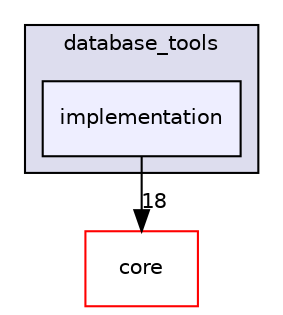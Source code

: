 digraph "src/database/database_tools/implementation" {
  compound=true
  node [ fontsize="10", fontname="Helvetica"];
  edge [ labelfontsize="10", labelfontname="Helvetica"];
  subgraph clusterdir_25cd647fda867a7ef4aaf9819f50dd27 {
    graph [ bgcolor="#ddddee", pencolor="black", label="database_tools" fontname="Helvetica", fontsize="10", URL="dir_25cd647fda867a7ef4aaf9819f50dd27.html"]
  dir_6693635f49fae5b78749715f7f98d885 [shape=box, label="implementation", style="filled", fillcolor="#eeeeff", pencolor="black", URL="dir_6693635f49fae5b78749715f7f98d885.html"];
  }
  dir_aebb8dcc11953d78e620bbef0b9e2183 [shape=box label="core" fillcolor="white" style="filled" color="red" URL="dir_aebb8dcc11953d78e620bbef0b9e2183.html"];
  dir_6693635f49fae5b78749715f7f98d885->dir_aebb8dcc11953d78e620bbef0b9e2183 [headlabel="18", labeldistance=1.5 headhref="dir_000017_000001.html"];
}
